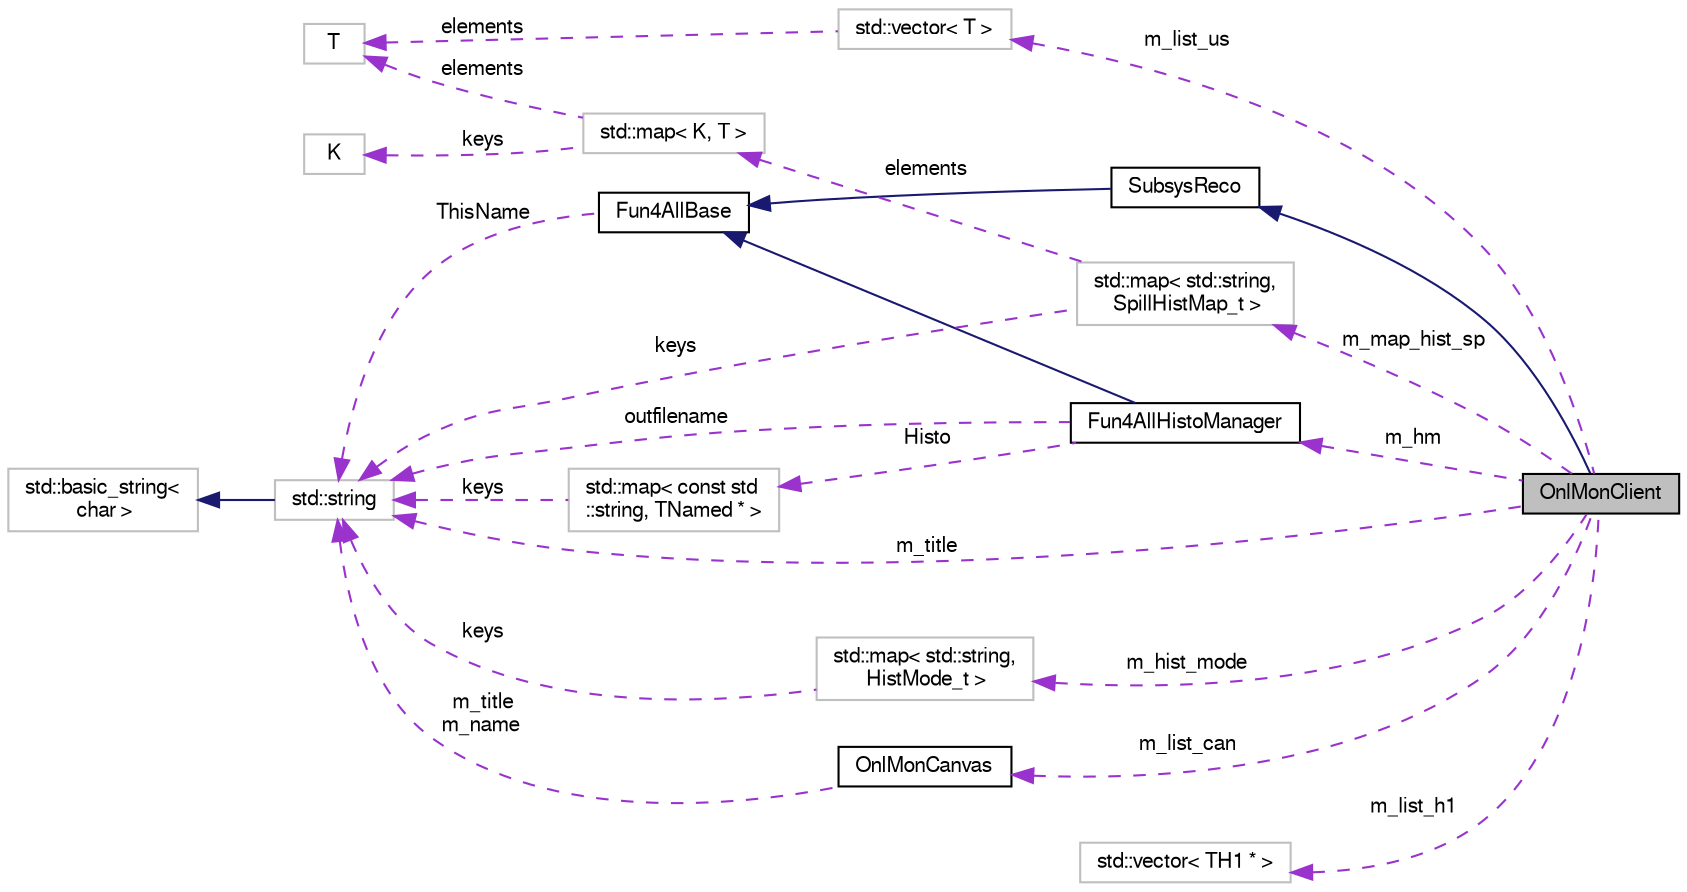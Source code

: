 digraph "OnlMonClient"
{
  bgcolor="transparent";
  edge [fontname="FreeSans",fontsize="10",labelfontname="FreeSans",labelfontsize="10"];
  node [fontname="FreeSans",fontsize="10",shape=record];
  rankdir="LR";
  Node1 [label="OnlMonClient",height=0.2,width=0.4,color="black", fillcolor="grey75", style="filled" fontcolor="black"];
  Node2 -> Node1 [dir="back",color="midnightblue",fontsize="10",style="solid",fontname="FreeSans"];
  Node2 [label="SubsysReco",height=0.2,width=0.4,color="black",URL="$d0/d32/classSubsysReco.html"];
  Node3 -> Node2 [dir="back",color="midnightblue",fontsize="10",style="solid",fontname="FreeSans"];
  Node3 [label="Fun4AllBase",height=0.2,width=0.4,color="black",URL="$d5/dec/classFun4AllBase.html"];
  Node4 -> Node3 [dir="back",color="darkorchid3",fontsize="10",style="dashed",label=" ThisName" ,fontname="FreeSans"];
  Node4 [label="std::string",height=0.2,width=0.4,color="grey75",tooltip="STL class. "];
  Node5 -> Node4 [dir="back",color="midnightblue",fontsize="10",style="solid",fontname="FreeSans"];
  Node5 [label="std::basic_string\<\l char \>",height=0.2,width=0.4,color="grey75",tooltip="STL class. "];
  Node6 -> Node1 [dir="back",color="darkorchid3",fontsize="10",style="dashed",label=" m_list_h1" ,fontname="FreeSans"];
  Node6 [label="std::vector\< TH1 * \>",height=0.2,width=0.4,color="grey75"];
  Node7 -> Node1 [dir="back",color="darkorchid3",fontsize="10",style="dashed",label=" m_hist_mode" ,fontname="FreeSans"];
  Node7 [label="std::map\< std::string,\l HistMode_t \>",height=0.2,width=0.4,color="grey75"];
  Node4 -> Node7 [dir="back",color="darkorchid3",fontsize="10",style="dashed",label=" keys" ,fontname="FreeSans"];
  Node8 -> Node1 [dir="back",color="darkorchid3",fontsize="10",style="dashed",label=" m_list_can" ,fontname="FreeSans"];
  Node8 [label="OnlMonCanvas",height=0.2,width=0.4,color="black",URL="$df/ddc/classOnlMonCanvas.html"];
  Node4 -> Node8 [dir="back",color="darkorchid3",fontsize="10",style="dashed",label=" m_title\nm_name" ,fontname="FreeSans"];
  Node9 -> Node1 [dir="back",color="darkorchid3",fontsize="10",style="dashed",label=" m_map_hist_sp" ,fontname="FreeSans"];
  Node9 [label="std::map\< std::string,\l SpillHistMap_t \>",height=0.2,width=0.4,color="grey75"];
  Node10 -> Node9 [dir="back",color="darkorchid3",fontsize="10",style="dashed",label=" elements" ,fontname="FreeSans"];
  Node10 [label="std::map\< K, T \>",height=0.2,width=0.4,color="grey75",tooltip="STL class. "];
  Node11 -> Node10 [dir="back",color="darkorchid3",fontsize="10",style="dashed",label=" keys" ,fontname="FreeSans"];
  Node11 [label="K",height=0.2,width=0.4,color="grey75"];
  Node12 -> Node10 [dir="back",color="darkorchid3",fontsize="10",style="dashed",label=" elements" ,fontname="FreeSans"];
  Node12 [label="T",height=0.2,width=0.4,color="grey75"];
  Node4 -> Node9 [dir="back",color="darkorchid3",fontsize="10",style="dashed",label=" keys" ,fontname="FreeSans"];
  Node4 -> Node1 [dir="back",color="darkorchid3",fontsize="10",style="dashed",label=" m_title" ,fontname="FreeSans"];
  Node13 -> Node1 [dir="back",color="darkorchid3",fontsize="10",style="dashed",label=" m_list_us" ,fontname="FreeSans"];
  Node13 [label="std::vector\< T \>",height=0.2,width=0.4,color="grey75",tooltip="STL class. "];
  Node12 -> Node13 [dir="back",color="darkorchid3",fontsize="10",style="dashed",label=" elements" ,fontname="FreeSans"];
  Node14 -> Node1 [dir="back",color="darkorchid3",fontsize="10",style="dashed",label=" m_hm" ,fontname="FreeSans"];
  Node14 [label="Fun4AllHistoManager",height=0.2,width=0.4,color="black",URL="$d3/d96/classFun4AllHistoManager.html"];
  Node3 -> Node14 [dir="back",color="midnightblue",fontsize="10",style="solid",fontname="FreeSans"];
  Node4 -> Node14 [dir="back",color="darkorchid3",fontsize="10",style="dashed",label=" outfilename" ,fontname="FreeSans"];
  Node15 -> Node14 [dir="back",color="darkorchid3",fontsize="10",style="dashed",label=" Histo" ,fontname="FreeSans"];
  Node15 [label="std::map\< const std\l::string, TNamed * \>",height=0.2,width=0.4,color="grey75"];
  Node4 -> Node15 [dir="back",color="darkorchid3",fontsize="10",style="dashed",label=" keys" ,fontname="FreeSans"];
}
